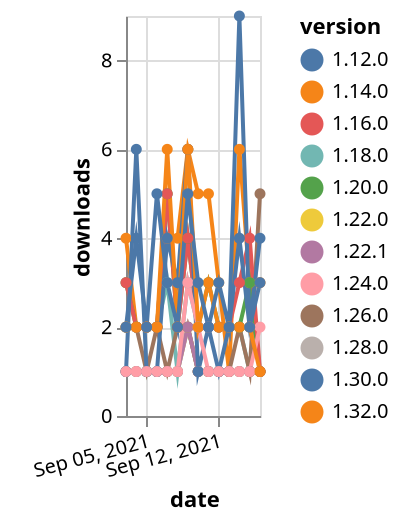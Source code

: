 {"$schema": "https://vega.github.io/schema/vega-lite/v5.json", "description": "A simple bar chart with embedded data.", "data": {"values": [{"date": "2021-09-03", "total": 4161, "delta": 2, "version": "1.18.0"}, {"date": "2021-09-04", "total": 4163, "delta": 2, "version": "1.18.0"}, {"date": "2021-09-05", "total": 4165, "delta": 2, "version": "1.18.0"}, {"date": "2021-09-06", "total": 4167, "delta": 2, "version": "1.18.0"}, {"date": "2021-09-07", "total": 4170, "delta": 3, "version": "1.18.0"}, {"date": "2021-09-08", "total": 4171, "delta": 1, "version": "1.18.0"}, {"date": "2021-09-09", "total": 4174, "delta": 3, "version": "1.18.0"}, {"date": "2021-09-10", "total": 4176, "delta": 2, "version": "1.18.0"}, {"date": "2021-09-11", "total": 4178, "delta": 2, "version": "1.18.0"}, {"date": "2021-09-12", "total": 4180, "delta": 2, "version": "1.18.0"}, {"date": "2021-09-13", "total": 4182, "delta": 2, "version": "1.18.0"}, {"date": "2021-09-14", "total": 4184, "delta": 2, "version": "1.18.0"}, {"date": "2021-09-15", "total": 4185, "delta": 1, "version": "1.18.0"}, {"date": "2021-09-16", "total": 4186, "delta": 1, "version": "1.18.0"}, {"date": "2021-09-03", "total": 309, "delta": 4, "version": "1.32.0"}, {"date": "2021-09-04", "total": 311, "delta": 2, "version": "1.32.0"}, {"date": "2021-09-05", "total": 313, "delta": 2, "version": "1.32.0"}, {"date": "2021-09-06", "total": 315, "delta": 2, "version": "1.32.0"}, {"date": "2021-09-07", "total": 319, "delta": 4, "version": "1.32.0"}, {"date": "2021-09-08", "total": 323, "delta": 4, "version": "1.32.0"}, {"date": "2021-09-09", "total": 329, "delta": 6, "version": "1.32.0"}, {"date": "2021-09-10", "total": 334, "delta": 5, "version": "1.32.0"}, {"date": "2021-09-11", "total": 339, "delta": 5, "version": "1.32.0"}, {"date": "2021-09-12", "total": 342, "delta": 3, "version": "1.32.0"}, {"date": "2021-09-13", "total": 343, "delta": 1, "version": "1.32.0"}, {"date": "2021-09-14", "total": 349, "delta": 6, "version": "1.32.0"}, {"date": "2021-09-15", "total": 352, "delta": 3, "version": "1.32.0"}, {"date": "2021-09-16", "total": 355, "delta": 3, "version": "1.32.0"}, {"date": "2021-09-03", "total": 407, "delta": 1, "version": "1.22.0"}, {"date": "2021-09-04", "total": 408, "delta": 1, "version": "1.22.0"}, {"date": "2021-09-05", "total": 409, "delta": 1, "version": "1.22.0"}, {"date": "2021-09-06", "total": 410, "delta": 1, "version": "1.22.0"}, {"date": "2021-09-07", "total": 411, "delta": 1, "version": "1.22.0"}, {"date": "2021-09-08", "total": 412, "delta": 1, "version": "1.22.0"}, {"date": "2021-09-09", "total": 414, "delta": 2, "version": "1.22.0"}, {"date": "2021-09-10", "total": 415, "delta": 1, "version": "1.22.0"}, {"date": "2021-09-11", "total": 416, "delta": 1, "version": "1.22.0"}, {"date": "2021-09-12", "total": 417, "delta": 1, "version": "1.22.0"}, {"date": "2021-09-13", "total": 418, "delta": 1, "version": "1.22.0"}, {"date": "2021-09-14", "total": 419, "delta": 1, "version": "1.22.0"}, {"date": "2021-09-15", "total": 420, "delta": 1, "version": "1.22.0"}, {"date": "2021-09-16", "total": 421, "delta": 1, "version": "1.22.0"}, {"date": "2021-09-03", "total": 7247, "delta": 1, "version": "1.28.0"}, {"date": "2021-09-04", "total": 7248, "delta": 1, "version": "1.28.0"}, {"date": "2021-09-05", "total": 7249, "delta": 1, "version": "1.28.0"}, {"date": "2021-09-06", "total": 7250, "delta": 1, "version": "1.28.0"}, {"date": "2021-09-07", "total": 7251, "delta": 1, "version": "1.28.0"}, {"date": "2021-09-08", "total": 7252, "delta": 1, "version": "1.28.0"}, {"date": "2021-09-09", "total": 7254, "delta": 2, "version": "1.28.0"}, {"date": "2021-09-10", "total": 7255, "delta": 1, "version": "1.28.0"}, {"date": "2021-09-11", "total": 7256, "delta": 1, "version": "1.28.0"}, {"date": "2021-09-12", "total": 7257, "delta": 1, "version": "1.28.0"}, {"date": "2021-09-13", "total": 7258, "delta": 1, "version": "1.28.0"}, {"date": "2021-09-14", "total": 7259, "delta": 1, "version": "1.28.0"}, {"date": "2021-09-15", "total": 7260, "delta": 1, "version": "1.28.0"}, {"date": "2021-09-16", "total": 7261, "delta": 1, "version": "1.28.0"}, {"date": "2021-09-03", "total": 2476, "delta": 2, "version": "1.26.0"}, {"date": "2021-09-04", "total": 2478, "delta": 2, "version": "1.26.0"}, {"date": "2021-09-05", "total": 2479, "delta": 1, "version": "1.26.0"}, {"date": "2021-09-06", "total": 2481, "delta": 2, "version": "1.26.0"}, {"date": "2021-09-07", "total": 2482, "delta": 1, "version": "1.26.0"}, {"date": "2021-09-08", "total": 2484, "delta": 2, "version": "1.26.0"}, {"date": "2021-09-09", "total": 2486, "delta": 2, "version": "1.26.0"}, {"date": "2021-09-10", "total": 2487, "delta": 1, "version": "1.26.0"}, {"date": "2021-09-11", "total": 2488, "delta": 1, "version": "1.26.0"}, {"date": "2021-09-12", "total": 2489, "delta": 1, "version": "1.26.0"}, {"date": "2021-09-13", "total": 2490, "delta": 1, "version": "1.26.0"}, {"date": "2021-09-14", "total": 2492, "delta": 2, "version": "1.26.0"}, {"date": "2021-09-15", "total": 2493, "delta": 1, "version": "1.26.0"}, {"date": "2021-09-16", "total": 2498, "delta": 5, "version": "1.26.0"}, {"date": "2021-09-03", "total": 281, "delta": 1, "version": "1.22.1"}, {"date": "2021-09-04", "total": 282, "delta": 1, "version": "1.22.1"}, {"date": "2021-09-05", "total": 283, "delta": 1, "version": "1.22.1"}, {"date": "2021-09-06", "total": 284, "delta": 1, "version": "1.22.1"}, {"date": "2021-09-07", "total": 285, "delta": 1, "version": "1.22.1"}, {"date": "2021-09-08", "total": 286, "delta": 1, "version": "1.22.1"}, {"date": "2021-09-09", "total": 288, "delta": 2, "version": "1.22.1"}, {"date": "2021-09-10", "total": 289, "delta": 1, "version": "1.22.1"}, {"date": "2021-09-11", "total": 290, "delta": 1, "version": "1.22.1"}, {"date": "2021-09-12", "total": 291, "delta": 1, "version": "1.22.1"}, {"date": "2021-09-13", "total": 292, "delta": 1, "version": "1.22.1"}, {"date": "2021-09-14", "total": 293, "delta": 1, "version": "1.22.1"}, {"date": "2021-09-15", "total": 294, "delta": 1, "version": "1.22.1"}, {"date": "2021-09-16", "total": 295, "delta": 1, "version": "1.22.1"}, {"date": "2021-09-03", "total": 4053, "delta": 3, "version": "1.20.0"}, {"date": "2021-09-04", "total": 4055, "delta": 2, "version": "1.20.0"}, {"date": "2021-09-05", "total": 4057, "delta": 2, "version": "1.20.0"}, {"date": "2021-09-06", "total": 4059, "delta": 2, "version": "1.20.0"}, {"date": "2021-09-07", "total": 4064, "delta": 5, "version": "1.20.0"}, {"date": "2021-09-08", "total": 4066, "delta": 2, "version": "1.20.0"}, {"date": "2021-09-09", "total": 4070, "delta": 4, "version": "1.20.0"}, {"date": "2021-09-10", "total": 4072, "delta": 2, "version": "1.20.0"}, {"date": "2021-09-11", "total": 4075, "delta": 3, "version": "1.20.0"}, {"date": "2021-09-12", "total": 4077, "delta": 2, "version": "1.20.0"}, {"date": "2021-09-13", "total": 4079, "delta": 2, "version": "1.20.0"}, {"date": "2021-09-14", "total": 4081, "delta": 2, "version": "1.20.0"}, {"date": "2021-09-15", "total": 4084, "delta": 3, "version": "1.20.0"}, {"date": "2021-09-16", "total": 4085, "delta": 1, "version": "1.20.0"}, {"date": "2021-09-03", "total": 3007, "delta": 3, "version": "1.16.0"}, {"date": "2021-09-04", "total": 3009, "delta": 2, "version": "1.16.0"}, {"date": "2021-09-05", "total": 3011, "delta": 2, "version": "1.16.0"}, {"date": "2021-09-06", "total": 3013, "delta": 2, "version": "1.16.0"}, {"date": "2021-09-07", "total": 3018, "delta": 5, "version": "1.16.0"}, {"date": "2021-09-08", "total": 3020, "delta": 2, "version": "1.16.0"}, {"date": "2021-09-09", "total": 3024, "delta": 4, "version": "1.16.0"}, {"date": "2021-09-10", "total": 3026, "delta": 2, "version": "1.16.0"}, {"date": "2021-09-11", "total": 3028, "delta": 2, "version": "1.16.0"}, {"date": "2021-09-12", "total": 3030, "delta": 2, "version": "1.16.0"}, {"date": "2021-09-13", "total": 3032, "delta": 2, "version": "1.16.0"}, {"date": "2021-09-14", "total": 3035, "delta": 3, "version": "1.16.0"}, {"date": "2021-09-15", "total": 3039, "delta": 4, "version": "1.16.0"}, {"date": "2021-09-16", "total": 3040, "delta": 1, "version": "1.16.0"}, {"date": "2021-09-03", "total": 1524, "delta": 1, "version": "1.30.0"}, {"date": "2021-09-04", "total": 1530, "delta": 6, "version": "1.30.0"}, {"date": "2021-09-05", "total": 1531, "delta": 1, "version": "1.30.0"}, {"date": "2021-09-06", "total": 1532, "delta": 1, "version": "1.30.0"}, {"date": "2021-09-07", "total": 1536, "delta": 4, "version": "1.30.0"}, {"date": "2021-09-08", "total": 1539, "delta": 3, "version": "1.30.0"}, {"date": "2021-09-09", "total": 1545, "delta": 6, "version": "1.30.0"}, {"date": "2021-09-10", "total": 1546, "delta": 1, "version": "1.30.0"}, {"date": "2021-09-11", "total": 1548, "delta": 2, "version": "1.30.0"}, {"date": "2021-09-12", "total": 1549, "delta": 1, "version": "1.30.0"}, {"date": "2021-09-13", "total": 1551, "delta": 2, "version": "1.30.0"}, {"date": "2021-09-14", "total": 1555, "delta": 4, "version": "1.30.0"}, {"date": "2021-09-15", "total": 1557, "delta": 2, "version": "1.30.0"}, {"date": "2021-09-16", "total": 1560, "delta": 3, "version": "1.30.0"}, {"date": "2021-09-03", "total": 1501, "delta": 1, "version": "1.24.0"}, {"date": "2021-09-04", "total": 1502, "delta": 1, "version": "1.24.0"}, {"date": "2021-09-05", "total": 1503, "delta": 1, "version": "1.24.0"}, {"date": "2021-09-06", "total": 1504, "delta": 1, "version": "1.24.0"}, {"date": "2021-09-07", "total": 1505, "delta": 1, "version": "1.24.0"}, {"date": "2021-09-08", "total": 1506, "delta": 1, "version": "1.24.0"}, {"date": "2021-09-09", "total": 1509, "delta": 3, "version": "1.24.0"}, {"date": "2021-09-10", "total": 1511, "delta": 2, "version": "1.24.0"}, {"date": "2021-09-11", "total": 1512, "delta": 1, "version": "1.24.0"}, {"date": "2021-09-12", "total": 1513, "delta": 1, "version": "1.24.0"}, {"date": "2021-09-13", "total": 1514, "delta": 1, "version": "1.24.0"}, {"date": "2021-09-14", "total": 1515, "delta": 1, "version": "1.24.0"}, {"date": "2021-09-15", "total": 1516, "delta": 1, "version": "1.24.0"}, {"date": "2021-09-16", "total": 1518, "delta": 2, "version": "1.24.0"}, {"date": "2021-09-03", "total": 4984, "delta": 2, "version": "1.14.0"}, {"date": "2021-09-04", "total": 4986, "delta": 2, "version": "1.14.0"}, {"date": "2021-09-05", "total": 4988, "delta": 2, "version": "1.14.0"}, {"date": "2021-09-06", "total": 4990, "delta": 2, "version": "1.14.0"}, {"date": "2021-09-07", "total": 4996, "delta": 6, "version": "1.14.0"}, {"date": "2021-09-08", "total": 4998, "delta": 2, "version": "1.14.0"}, {"date": "2021-09-09", "total": 5004, "delta": 6, "version": "1.14.0"}, {"date": "2021-09-10", "total": 5006, "delta": 2, "version": "1.14.0"}, {"date": "2021-09-11", "total": 5009, "delta": 3, "version": "1.14.0"}, {"date": "2021-09-12", "total": 5011, "delta": 2, "version": "1.14.0"}, {"date": "2021-09-13", "total": 5013, "delta": 2, "version": "1.14.0"}, {"date": "2021-09-14", "total": 5015, "delta": 2, "version": "1.14.0"}, {"date": "2021-09-15", "total": 5017, "delta": 2, "version": "1.14.0"}, {"date": "2021-09-16", "total": 5018, "delta": 1, "version": "1.14.0"}, {"date": "2021-09-03", "total": 3950, "delta": 2, "version": "1.12.0"}, {"date": "2021-09-04", "total": 3954, "delta": 4, "version": "1.12.0"}, {"date": "2021-09-05", "total": 3956, "delta": 2, "version": "1.12.0"}, {"date": "2021-09-06", "total": 3961, "delta": 5, "version": "1.12.0"}, {"date": "2021-09-07", "total": 3964, "delta": 3, "version": "1.12.0"}, {"date": "2021-09-08", "total": 3966, "delta": 2, "version": "1.12.0"}, {"date": "2021-09-09", "total": 3971, "delta": 5, "version": "1.12.0"}, {"date": "2021-09-10", "total": 3974, "delta": 3, "version": "1.12.0"}, {"date": "2021-09-11", "total": 3976, "delta": 2, "version": "1.12.0"}, {"date": "2021-09-12", "total": 3979, "delta": 3, "version": "1.12.0"}, {"date": "2021-09-13", "total": 3981, "delta": 2, "version": "1.12.0"}, {"date": "2021-09-14", "total": 3990, "delta": 9, "version": "1.12.0"}, {"date": "2021-09-15", "total": 3992, "delta": 2, "version": "1.12.0"}, {"date": "2021-09-16", "total": 3996, "delta": 4, "version": "1.12.0"}]}, "width": "container", "mark": {"type": "line", "point": {"filled": true}}, "encoding": {"x": {"field": "date", "type": "temporal", "timeUnit": "yearmonthdate", "title": "date", "axis": {"labelAngle": -15}}, "y": {"field": "delta", "type": "quantitative", "title": "downloads"}, "color": {"field": "version", "type": "nominal"}, "tooltip": {"field": "delta"}}}